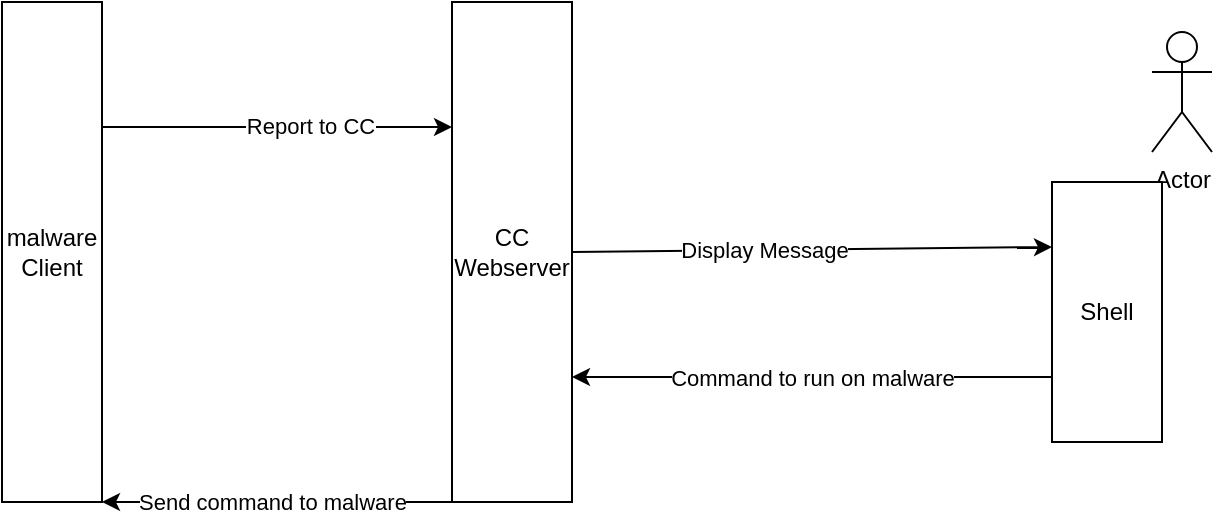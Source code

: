 <mxfile>
    <diagram id="YChpHdglC0AnQfzdDnya" name="Seite-1">
        <mxGraphModel dx="723" dy="141" grid="1" gridSize="10" guides="1" tooltips="1" connect="1" arrows="1" fold="1" page="1" pageScale="1" pageWidth="50" pageHeight="50" math="0" shadow="0">
            <root>
                <mxCell id="0"/>
                <mxCell id="1" parent="0"/>
                <mxCell id="2" value="malware&lt;br&gt;Client" style="rounded=0;whiteSpace=wrap;html=1;" vertex="1" parent="1">
                    <mxGeometry x="-175" y="100" width="50" height="250" as="geometry"/>
                </mxCell>
                <mxCell id="3" value="CC&lt;br&gt;Webserver" style="rounded=0;whiteSpace=wrap;html=1;" vertex="1" parent="1">
                    <mxGeometry x="50" y="100" width="60" height="250" as="geometry"/>
                </mxCell>
                <mxCell id="8" value="" style="endArrow=classic;html=1;exitX=1;exitY=0.25;exitDx=0;exitDy=0;entryX=0;entryY=0.25;entryDx=0;entryDy=0;" edge="1" parent="1" source="2" target="3">
                    <mxGeometry width="50" height="50" relative="1" as="geometry">
                        <mxPoint x="-60" y="170" as="sourcePoint"/>
                        <mxPoint x="90" y="150" as="targetPoint"/>
                    </mxGeometry>
                </mxCell>
                <mxCell id="9" value="Report to CC" style="edgeLabel;html=1;align=center;verticalAlign=middle;resizable=0;points=[];" vertex="1" connectable="0" parent="8">
                    <mxGeometry x="-0.129" y="1" relative="1" as="geometry">
                        <mxPoint x="28" as="offset"/>
                    </mxGeometry>
                </mxCell>
                <mxCell id="10" value="Actor" style="shape=umlActor;verticalLabelPosition=bottom;verticalAlign=top;html=1;outlineConnect=0;" vertex="1" parent="1">
                    <mxGeometry x="400" y="115" width="30" height="60" as="geometry"/>
                </mxCell>
                <mxCell id="11" value="Shell" style="rounded=0;whiteSpace=wrap;html=1;" vertex="1" parent="1">
                    <mxGeometry x="350" y="190" width="55" height="130" as="geometry"/>
                </mxCell>
                <mxCell id="12" value="" style="endArrow=classic;html=1;exitX=1;exitY=0.5;exitDx=0;exitDy=0;entryX=0;entryY=0.25;entryDx=0;entryDy=0;" edge="1" parent="1" source="3" target="11">
                    <mxGeometry width="50" height="50" relative="1" as="geometry">
                        <mxPoint x="210" y="150" as="sourcePoint"/>
                        <mxPoint x="260" y="100" as="targetPoint"/>
                    </mxGeometry>
                </mxCell>
                <mxCell id="13" value="Display Message" style="edgeLabel;html=1;align=center;verticalAlign=middle;resizable=0;points=[];" vertex="1" connectable="0" parent="12">
                    <mxGeometry x="-0.201" relative="1" as="geometry">
                        <mxPoint as="offset"/>
                    </mxGeometry>
                </mxCell>
                <mxCell id="14" value="" style="endArrow=classic;html=1;entryX=1;entryY=0.75;entryDx=0;entryDy=0;exitX=0;exitY=0.75;exitDx=0;exitDy=0;" edge="1" parent="1" source="11" target="3">
                    <mxGeometry width="50" height="50" relative="1" as="geometry">
                        <mxPoint x="200" y="320" as="sourcePoint"/>
                        <mxPoint x="250" y="270" as="targetPoint"/>
                    </mxGeometry>
                </mxCell>
                <mxCell id="15" value="Command to run on malware" style="edgeLabel;html=1;align=center;verticalAlign=middle;resizable=0;points=[];" vertex="1" connectable="0" parent="14">
                    <mxGeometry x="-0.351" relative="1" as="geometry">
                        <mxPoint x="-42" as="offset"/>
                    </mxGeometry>
                </mxCell>
                <mxCell id="16" value="" style="endArrow=classic;html=1;exitX=0;exitY=1;exitDx=0;exitDy=0;entryX=1;entryY=1;entryDx=0;entryDy=0;" edge="1" parent="1" source="3" target="2">
                    <mxGeometry width="50" height="50" relative="1" as="geometry">
                        <mxPoint x="-80" y="310" as="sourcePoint"/>
                        <mxPoint x="-30" y="260" as="targetPoint"/>
                    </mxGeometry>
                </mxCell>
                <mxCell id="17" value="Send command to malware" style="edgeLabel;html=1;align=center;verticalAlign=middle;resizable=0;points=[];" vertex="1" connectable="0" parent="16">
                    <mxGeometry x="0.155" y="-1" relative="1" as="geometry">
                        <mxPoint x="11" y="1" as="offset"/>
                    </mxGeometry>
                </mxCell>
            </root>
        </mxGraphModel>
    </diagram>
</mxfile>